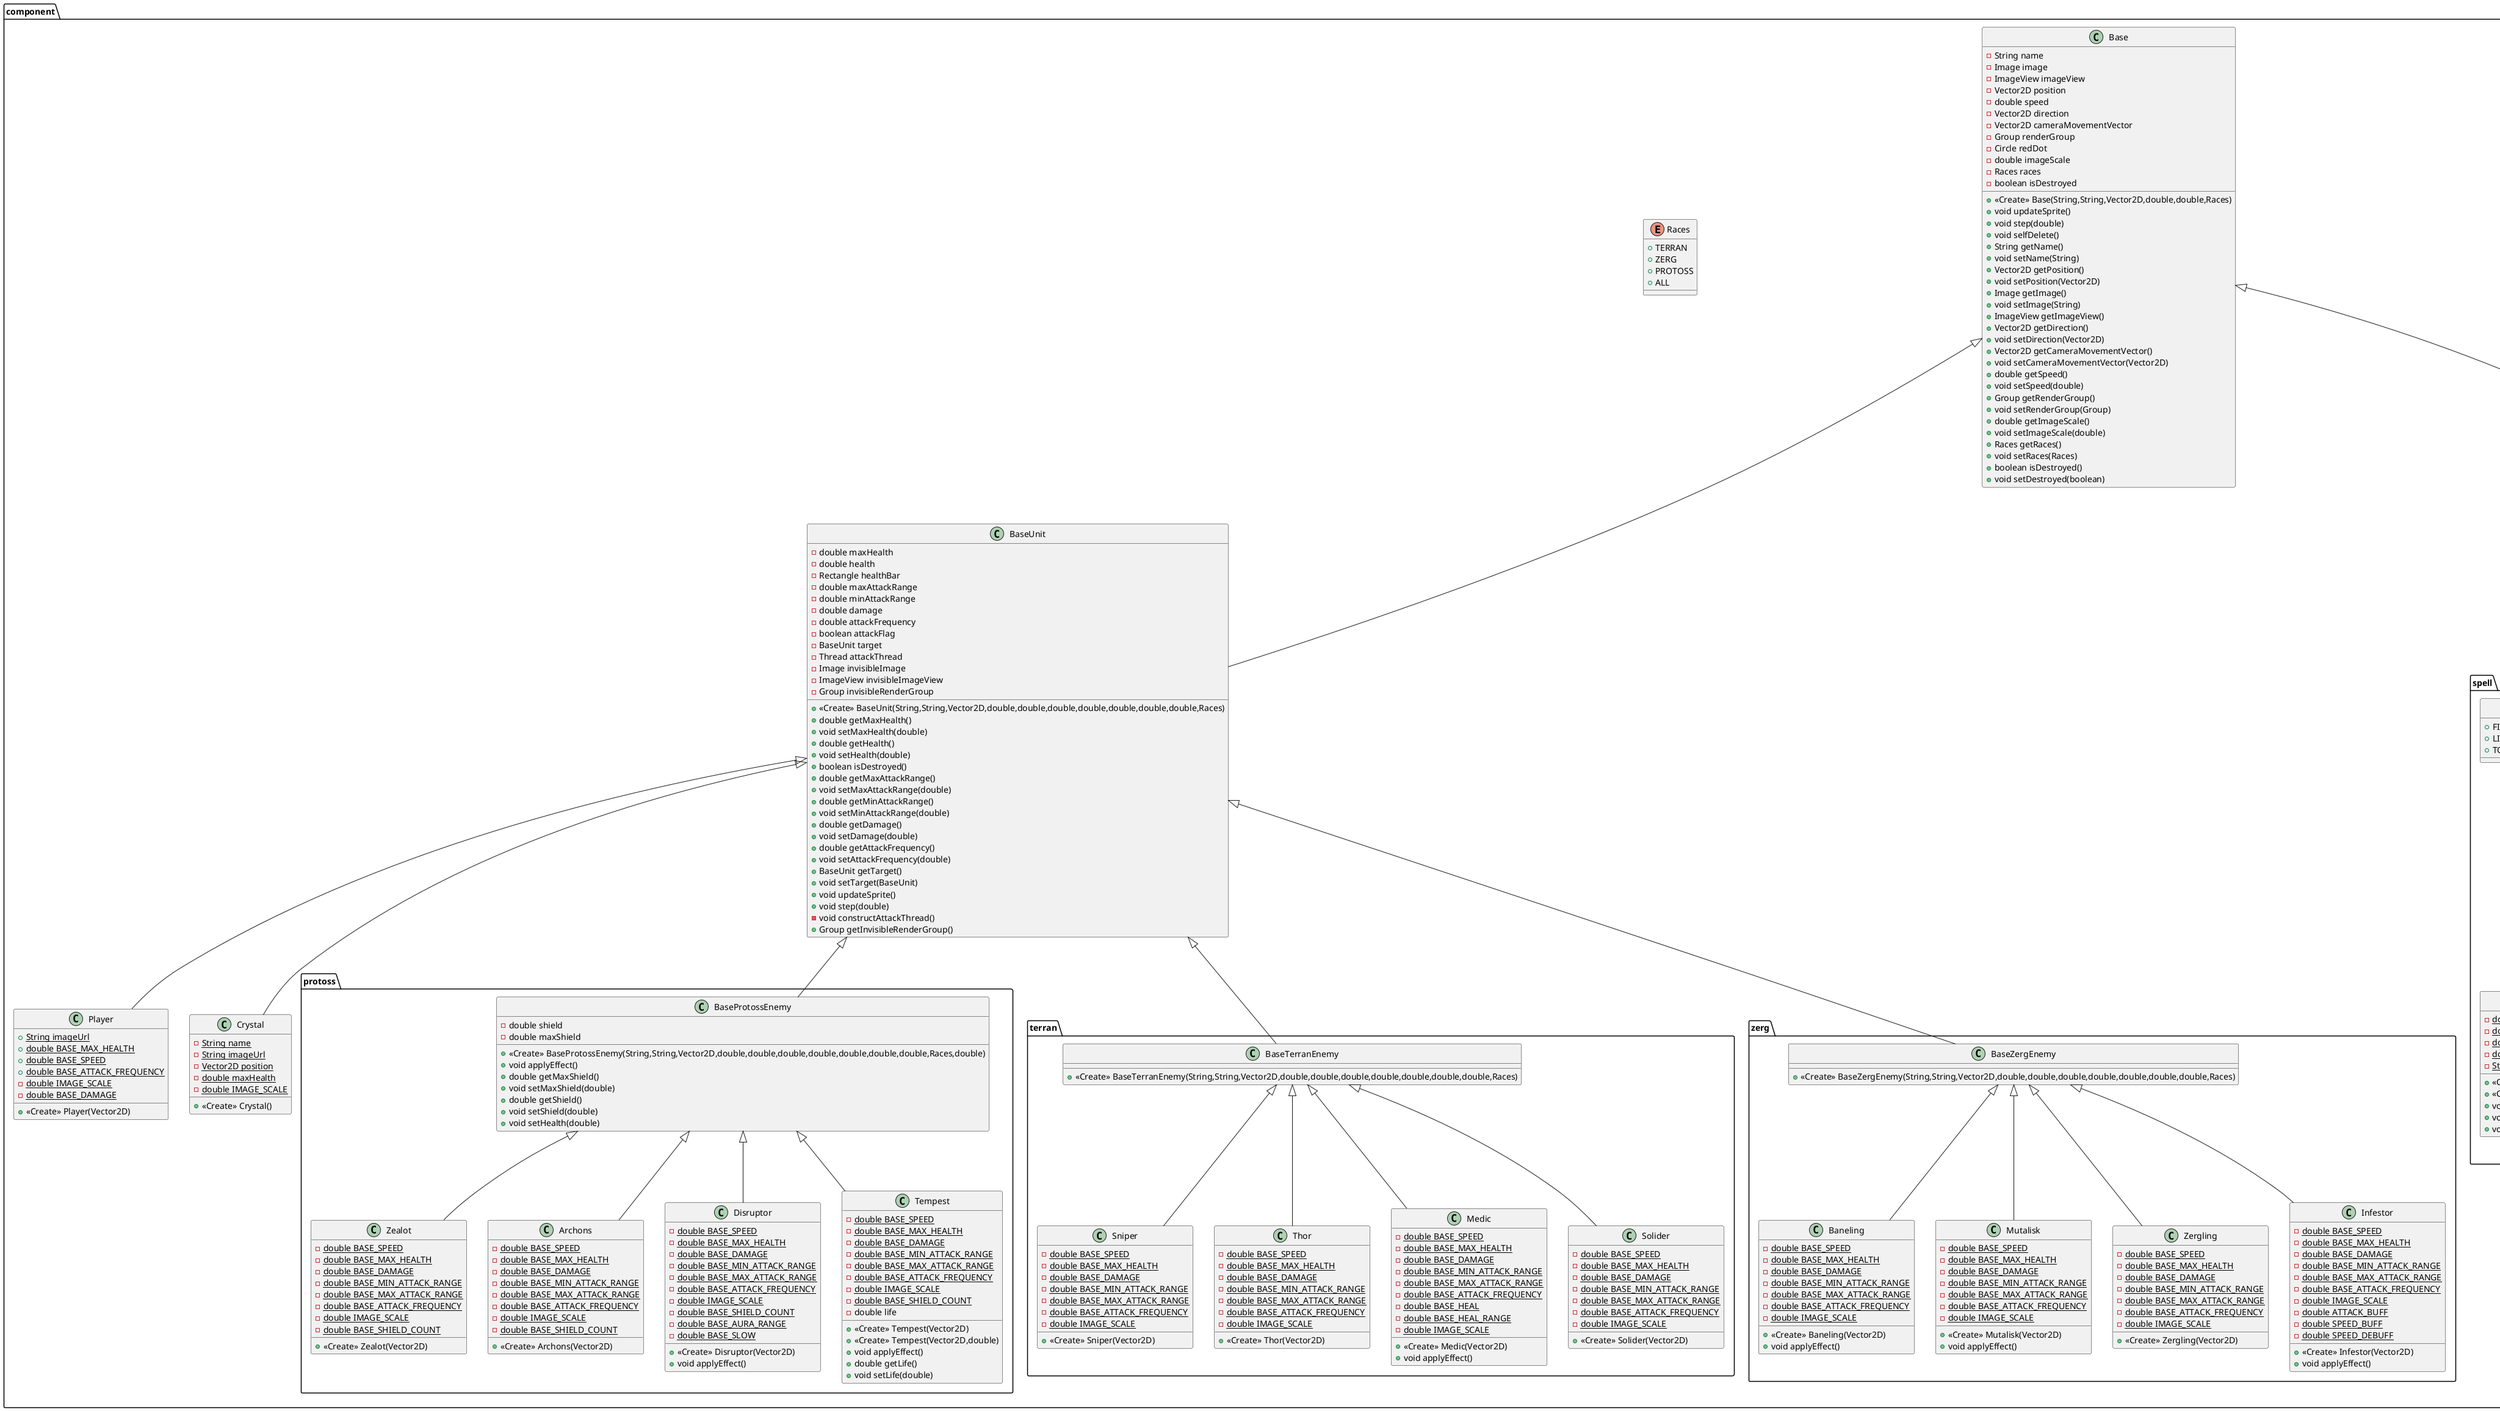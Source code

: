 @startuml
class component.spell.LightningOrb {
- {static} double BASE_DAMAGE
- {static} double BASE_CAST_TIME
- {static} double ZAP_RANGE
- {static} double IMAGE_SCALE
- {static} String imageUrl
+ <<Create>> LightningOrb(Vector2D,Races)
+ <<Create>> LightningOrb(Vector2D,Empower,Races)
+ void upgrade(Empower)
+ void cast()
+ void applyEffect()
}


class component.protoss.Zealot {
- {static} double BASE_SPEED
- {static} double BASE_MAX_HEALTH
- {static} double BASE_DAMAGE
- {static} double BASE_MIN_ATTACK_RANGE
- {static} double BASE_MAX_ATTACK_RANGE
- {static} double BASE_ATTACK_FREQUENCY
- {static} double IMAGE_SCALE
- {static} double BASE_SHIELD_COUNT
+ <<Create>> Zealot(Vector2D)
}


abstract class component.spell.BaseSpell {
+ <<Create>> BaseSpell(String,String,Vector2D,double,double,Races)
+ void cast()
+ void applyEffect()
}

class component.terran.Sniper {
- {static} double BASE_SPEED
- {static} double BASE_MAX_HEALTH
- {static} double BASE_DAMAGE
- {static} double BASE_MIN_ATTACK_RANGE
- {static} double BASE_MAX_ATTACK_RANGE
- {static} double BASE_ATTACK_FREQUENCY
- {static} double IMAGE_SCALE
+ <<Create>> Sniper(Vector2D)
}


class component.zerg.BaseZergEnemy {
+ <<Create>> BaseZergEnemy(String,String,Vector2D,double,double,double,double,double,double,double,Races)
}

class component.zerg.Baneling {
- {static} double BASE_SPEED
- {static} double BASE_MAX_HEALTH
- {static} double BASE_DAMAGE
- {static} double BASE_MIN_ATTACK_RANGE
- {static} double BASE_MAX_ATTACK_RANGE
- {static} double BASE_ATTACK_FREQUENCY
- {static} double IMAGE_SCALE
+ <<Create>> Baneling(Vector2D)
+ void applyEffect()
}


class component.spell.Fireball {
- {static} double BASE_DAMAGE
- {static} double BASE_CAST_TIME
- {static} double BASE_RADIUS
- {static} double IMAGE_SCALE
- {static} String imageUrl
+ <<Create>> Fireball(Vector2D,Races)
+ <<Create>> Fireball(Vector2D,Empower,Races)
+ void upgrade(Empower)
+ void cast()
+ void applyEffect()
}


interface component.spell.Upgradable {
~ void upgrade(Empower)
}

interface component.spell.Empower {
}
class component.zerg.Mutalisk {
- {static} double BASE_SPEED
- {static} double BASE_MAX_HEALTH
- {static} double BASE_DAMAGE
- {static} double BASE_MIN_ATTACK_RANGE
- {static} double BASE_MAX_ATTACK_RANGE
- {static} double BASE_ATTACK_FREQUENCY
- {static} double IMAGE_SCALE
+ <<Create>> Mutalisk(Vector2D)
+ void applyEffect()
}


class component.protoss.Archons {
- {static} double BASE_SPEED
- {static} double BASE_MAX_HEALTH
- {static} double BASE_DAMAGE
- {static} double BASE_MIN_ATTACK_RANGE
- {static} double BASE_MAX_ATTACK_RANGE
- {static} double BASE_ATTACK_FREQUENCY
- {static} double IMAGE_SCALE
- {static} double BASE_SHIELD_COUNT
+ <<Create>> Archons(Vector2D)
}


class component.zerg.Zergling {
- {static} double BASE_SPEED
- {static} double BASE_MAX_HEALTH
- {static} double BASE_DAMAGE
- {static} double BASE_MIN_ATTACK_RANGE
- {static} double BASE_MAX_ATTACK_RANGE
- {static} double BASE_ATTACK_FREQUENCY
- {static} double IMAGE_SCALE
+ <<Create>> Zergling(Vector2D)
}


class component.terran.Thor {
- {static} double BASE_SPEED
- {static} double BASE_MAX_HEALTH
- {static} double BASE_DAMAGE
- {static} double BASE_MIN_ATTACK_RANGE
- {static} double BASE_MAX_ATTACK_RANGE
- {static} double BASE_ATTACK_FREQUENCY
- {static} double IMAGE_SCALE
+ <<Create>> Thor(Vector2D)
}


class component.terran.BaseTerranEnemy {
+ <<Create>> BaseTerranEnemy(String,String,Vector2D,double,double,double,double,double,double,double,Races)
}

class component.Player {
+ {static} String imageUrl
+ {static} double BASE_MAX_HEALTH
+ {static} double BASE_SPEED
+ {static} double BASE_ATTACK_FREQUENCY
- {static} double IMAGE_SCALE
- {static} double BASE_DAMAGE
+ <<Create>> Player(Vector2D)
}


class component.Base {
- String name
- Image image
- ImageView imageView
- Vector2D position
- double speed
- Vector2D direction
- Vector2D cameraMovementVector
- Group renderGroup
- Circle redDot
- double imageScale
- Races races
- boolean isDestroyed
+ <<Create>> Base(String,String,Vector2D,double,double,Races)
+ void updateSprite()
+ void step(double)
+ void selfDelete()
+ String getName()
+ void setName(String)
+ Vector2D getPosition()
+ void setPosition(Vector2D)
+ Image getImage()
+ void setImage(String)
+ ImageView getImageView()
+ Vector2D getDirection()
+ void setDirection(Vector2D)
+ Vector2D getCameraMovementVector()
+ void setCameraMovementVector(Vector2D)
+ double getSpeed()
+ void setSpeed(double)
+ Group getRenderGroup()
+ void setRenderGroup(Group)
+ double getImageScale()
+ void setImageScale(double)
+ Races getRaces()
+ void setRaces(Races)
+ boolean isDestroyed()
+ void setDestroyed(boolean)
}


class component.spell.Tornado {
- {static} double BASE_DAMAGE
- {static} double BASE_CAST_TIME
- {static} double BASE_RADIUS
- {static} double BASE_PULL_FORCE
- {static} double IMAGE_SCALE
- {static} double BASE_SPELL_TIME
- {static} String imageUrl
+ <<Create>> Tornado(Vector2D,Races)
+ <<Create>> Tornado(Vector2D,Empower,Races)
+ void upgrade(Empower)
+ void cast()
+ void applyEffect()
- void selfDestroy()
}


class component.terran.Medic {
- {static} double BASE_SPEED
- {static} double BASE_MAX_HEALTH
- {static} double BASE_DAMAGE
- {static} double BASE_MIN_ATTACK_RANGE
- {static} double BASE_MAX_ATTACK_RANGE
- {static} double BASE_ATTACK_FREQUENCY
- {static} double BASE_HEAL
- {static} double BASE_HEAL_RANGE
- {static} double IMAGE_SCALE
+ <<Create>> Medic(Vector2D)
+ void applyEffect()
}


enum component.Races {
+  TERRAN
+  ZERG
+  PROTOSS
+  ALL
}

class component.terran.Solider {
- {static} double BASE_SPEED
- {static} double BASE_MAX_HEALTH
- {static} double BASE_DAMAGE
- {static} double BASE_MIN_ATTACK_RANGE
- {static} double BASE_MAX_ATTACK_RANGE
- {static} double BASE_ATTACK_FREQUENCY
- {static} double IMAGE_SCALE
+ <<Create>> Solider(Vector2D)
}


class component.protoss.Disruptor {
- {static} double BASE_SPEED
- {static} double BASE_MAX_HEALTH
- {static} double BASE_DAMAGE
- {static} double BASE_MIN_ATTACK_RANGE
- {static} double BASE_MAX_ATTACK_RANGE
- {static} double BASE_ATTACK_FREQUENCY
- {static} double IMAGE_SCALE
- {static} double BASE_SHIELD_COUNT
- {static} double BASE_AURA_RANGE
- {static} double BASE_SLOW
+ <<Create>> Disruptor(Vector2D)
+ void applyEffect()
}


class component.protoss.Tempest {
- {static} double BASE_SPEED
- {static} double BASE_MAX_HEALTH
- {static} double BASE_DAMAGE
- {static} double BASE_MIN_ATTACK_RANGE
- {static} double BASE_MAX_ATTACK_RANGE
- {static} double BASE_ATTACK_FREQUENCY
- {static} double IMAGE_SCALE
- {static} double BASE_SHIELD_COUNT
- double life
+ <<Create>> Tempest(Vector2D)
+ <<Create>> Tempest(Vector2D,double)
+ void applyEffect()
+ double getLife()
+ void setLife(double)
}


class component.Crystal {
- {static} String name
- {static} String imageUrl
- {static} Vector2D position
- {static} double maxHealth
- {static} double IMAGE_SCALE
+ <<Create>> Crystal()
}


class component.BaseUnit {
- double maxHealth
- double health
- Rectangle healthBar
- double maxAttackRange
- double minAttackRange
- double damage
- double attackFrequency
- boolean attackFlag
- BaseUnit target
- Thread attackThread
- Image invisibleImage
- ImageView invisibleImageView
- Group invisibleRenderGroup
+ <<Create>> BaseUnit(String,String,Vector2D,double,double,double,double,double,double,double,Races)
+ double getMaxHealth()
+ void setMaxHealth(double)
+ double getHealth()
+ void setHealth(double)
+ boolean isDestroyed()
+ double getMaxAttackRange()
+ void setMaxAttackRange(double)
+ double getMinAttackRange()
+ void setMinAttackRange(double)
+ double getDamage()
+ void setDamage(double)
+ double getAttackFrequency()
+ void setAttackFrequency(double)
+ BaseUnit getTarget()
+ void setTarget(BaseUnit)
+ void updateSprite()
+ void step(double)
- void constructAttackThread()
+ Group getInvisibleRenderGroup()
}


enum component.spell.Spell {
+  FIREBALL
+  LIGHTING_ORB
+  TORNADO
}

class component.protoss.BaseProtossEnemy {
- double shield
- double maxShield
+ <<Create>> BaseProtossEnemy(String,String,Vector2D,double,double,double,double,double,double,double,Races,double)
+ void applyEffect()
+ double getMaxShield()
+ void setMaxShield(double)
+ double getShield()
+ void setShield(double)
+ void setHealth(double)
}


class component.zerg.Infestor {
- {static} double BASE_SPEED
- {static} double BASE_MAX_HEALTH
- {static} double BASE_DAMAGE
- {static} double BASE_MIN_ATTACK_RANGE
- {static} double BASE_MAX_ATTACK_RANGE
- {static} double BASE_ATTACK_FREQUENCY
- {static} double IMAGE_SCALE
- {static} double ATTACK_BUFF
- {static} double SPEED_BUFF
- {static} double SPEED_DEBUFF
+ <<Create>> Infestor(Vector2D)
+ void applyEffect()
}




component.spell.Upgradable <|.. component.spell.LightningOrb
component.spell.BaseSpell <|-- component.spell.LightningOrb
component.protoss.BaseProtossEnemy <|-- component.protoss.Zealot
component.Base <|-- component.spell.BaseSpell
component.terran.BaseTerranEnemy <|-- component.terran.Sniper
component.BaseUnit <|-- component.zerg.BaseZergEnemy
component.zerg.BaseZergEnemy <|-- component.zerg.Baneling
component.spell.Upgradable <|.. component.spell.Fireball
component.spell.BaseSpell <|-- component.spell.Fireball
component.zerg.BaseZergEnemy <|-- component.zerg.Mutalisk
component.protoss.BaseProtossEnemy <|-- component.protoss.Archons
component.zerg.BaseZergEnemy <|-- component.zerg.Zergling
component.terran.BaseTerranEnemy <|-- component.terran.Thor
component.BaseUnit <|-- component.terran.BaseTerranEnemy
component.BaseUnit <|-- component.Player
component.spell.Upgradable <|.. component.spell.Tornado
component.spell.BaseSpell <|-- component.spell.Tornado
component.terran.BaseTerranEnemy <|-- component.terran.Medic
component.terran.BaseTerranEnemy <|-- component.terran.Solider
component.protoss.BaseProtossEnemy <|-- component.protoss.Disruptor
component.protoss.BaseProtossEnemy <|-- component.protoss.Tempest
component.BaseUnit <|-- component.Crystal
component.Base <|-- component.BaseUnit
component.BaseUnit <|-- component.protoss.BaseProtossEnemy
component.zerg.BaseZergEnemy <|-- component.zerg.Infestor
@enduml
